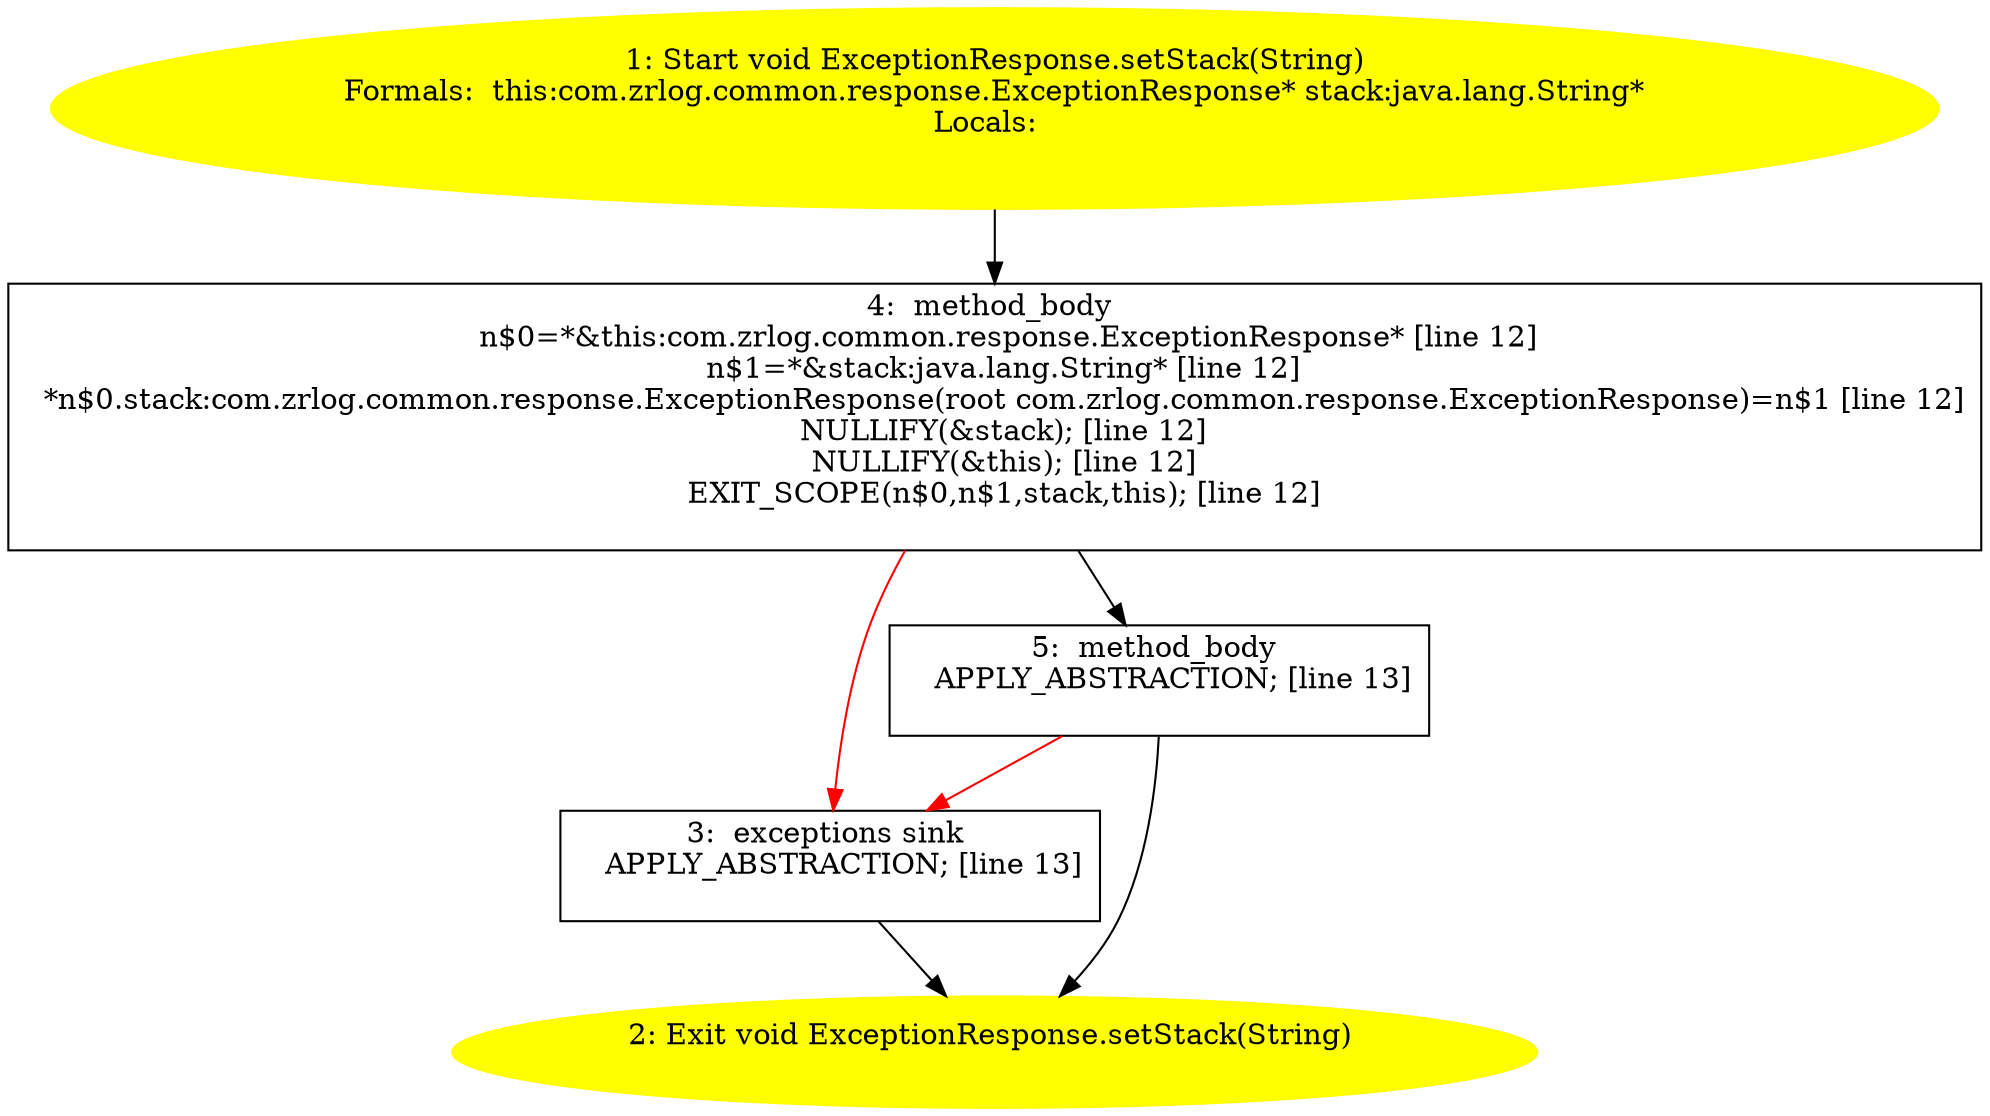 /* @generated */
digraph cfg {
"com.zrlog.common.response.ExceptionResponse.setStack(java.lang.String):void.03fc5e49ed08aa2246f20e876664b483_1" [label="1: Start void ExceptionResponse.setStack(String)\nFormals:  this:com.zrlog.common.response.ExceptionResponse* stack:java.lang.String*\nLocals:  \n  " color=yellow style=filled]
	

	 "com.zrlog.common.response.ExceptionResponse.setStack(java.lang.String):void.03fc5e49ed08aa2246f20e876664b483_1" -> "com.zrlog.common.response.ExceptionResponse.setStack(java.lang.String):void.03fc5e49ed08aa2246f20e876664b483_4" ;
"com.zrlog.common.response.ExceptionResponse.setStack(java.lang.String):void.03fc5e49ed08aa2246f20e876664b483_2" [label="2: Exit void ExceptionResponse.setStack(String) \n  " color=yellow style=filled]
	

"com.zrlog.common.response.ExceptionResponse.setStack(java.lang.String):void.03fc5e49ed08aa2246f20e876664b483_3" [label="3:  exceptions sink \n   APPLY_ABSTRACTION; [line 13]\n " shape="box"]
	

	 "com.zrlog.common.response.ExceptionResponse.setStack(java.lang.String):void.03fc5e49ed08aa2246f20e876664b483_3" -> "com.zrlog.common.response.ExceptionResponse.setStack(java.lang.String):void.03fc5e49ed08aa2246f20e876664b483_2" ;
"com.zrlog.common.response.ExceptionResponse.setStack(java.lang.String):void.03fc5e49ed08aa2246f20e876664b483_4" [label="4:  method_body \n   n$0=*&this:com.zrlog.common.response.ExceptionResponse* [line 12]\n  n$1=*&stack:java.lang.String* [line 12]\n  *n$0.stack:com.zrlog.common.response.ExceptionResponse(root com.zrlog.common.response.ExceptionResponse)=n$1 [line 12]\n  NULLIFY(&stack); [line 12]\n  NULLIFY(&this); [line 12]\n  EXIT_SCOPE(n$0,n$1,stack,this); [line 12]\n " shape="box"]
	

	 "com.zrlog.common.response.ExceptionResponse.setStack(java.lang.String):void.03fc5e49ed08aa2246f20e876664b483_4" -> "com.zrlog.common.response.ExceptionResponse.setStack(java.lang.String):void.03fc5e49ed08aa2246f20e876664b483_5" ;
	 "com.zrlog.common.response.ExceptionResponse.setStack(java.lang.String):void.03fc5e49ed08aa2246f20e876664b483_4" -> "com.zrlog.common.response.ExceptionResponse.setStack(java.lang.String):void.03fc5e49ed08aa2246f20e876664b483_3" [color="red" ];
"com.zrlog.common.response.ExceptionResponse.setStack(java.lang.String):void.03fc5e49ed08aa2246f20e876664b483_5" [label="5:  method_body \n   APPLY_ABSTRACTION; [line 13]\n " shape="box"]
	

	 "com.zrlog.common.response.ExceptionResponse.setStack(java.lang.String):void.03fc5e49ed08aa2246f20e876664b483_5" -> "com.zrlog.common.response.ExceptionResponse.setStack(java.lang.String):void.03fc5e49ed08aa2246f20e876664b483_2" ;
	 "com.zrlog.common.response.ExceptionResponse.setStack(java.lang.String):void.03fc5e49ed08aa2246f20e876664b483_5" -> "com.zrlog.common.response.ExceptionResponse.setStack(java.lang.String):void.03fc5e49ed08aa2246f20e876664b483_3" [color="red" ];
}
